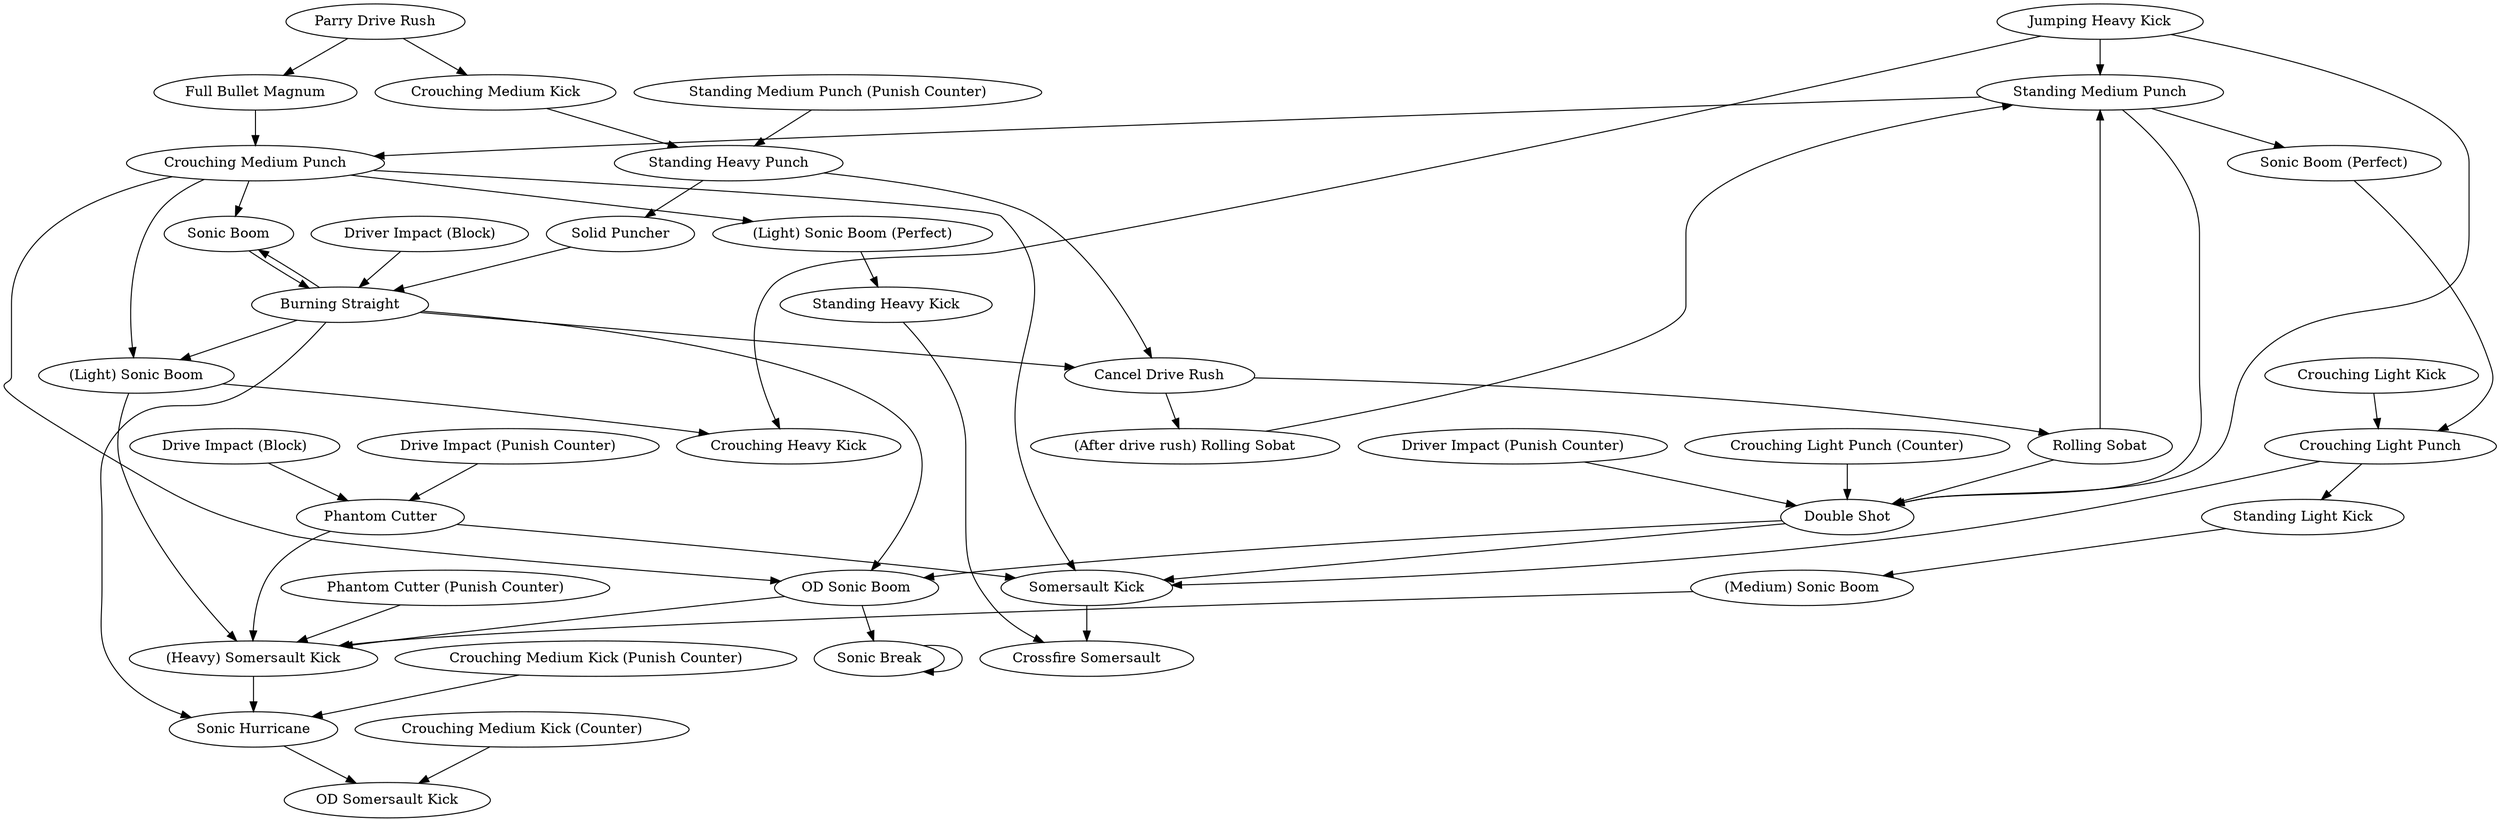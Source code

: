 digraph {
"Jumping Heavy Kick" -> "Crouching Heavy Kick"
"Crouching Light Kick" -> "Crouching Light Punch"
"Crouching Light Punch" -> "Somersault Kick"
"Burning Straight" -> "Sonic Boom"
"Driver Impact (Punish Counter)" -> "Double Shot"
"Double Shot" -> "Somersault Kick"
"Drive Impact (Block)" -> "Phantom Cutter"
"Phantom Cutter" -> "Somersault Kick"
"Jumping Heavy Kick" -> "Double Shot"
"Standing Medium Punch" -> "Crouching Medium Punch"
"Crouching Medium Punch" -> "OD Sonic Boom"
"Crouching Light Punch (Counter)" -> "Double Shot"
"Crouching Medium Kick (Counter)" -> "OD Somersault Kick"
"Crouching Medium Kick (Punish Counter)" -> "Sonic Hurricane"
"Phantom Cutter (Punish Counter)" -> "(Heavy) Somersault Kick"
"Burning Straight" -> "Cancel Drive Rush"
"Cancel Drive Rush" -> "Rolling Sobat"
"Rolling Sobat" -> "Double Shot"
"Standing Medium Punch" -> "Double Shot"
"Double Shot" -> "OD Sonic Boom"
"OD Sonic Boom" -> "(Heavy) Somersault Kick"
"Driver Impact (Block)" -> "Burning Straight"
"Burning Straight" -> "Sonic Hurricane"
"Sonic Hurricane" -> "OD Somersault Kick"
"Drive Impact (Punish Counter)" -> "Phantom Cutter"
"Phantom Cutter" -> "(Heavy) Somersault Kick"
"(Heavy) Somersault Kick" -> "Sonic Hurricane"
"Parry Drive Rush" -> "Crouching Medium Kick"
"Crouching Medium Kick" -> "Standing Heavy Punch"
"Standing Heavy Punch" -> "Solid Puncher"
"Solid Puncher" -> "Burning Straight"
"Burning Straight" -> "OD Sonic Boom"
"OD Sonic Boom" -> "Sonic Break"
"Sonic Break" -> "Sonic Break"
"Parry Drive Rush" -> "Full Bullet Magnum"
"Full Bullet Magnum" -> "Crouching Medium Punch"
"Crouching Medium Punch" -> "Somersault Kick"
"Somersault Kick" -> "Crossfire Somersault"
"Cancel Drive Rush" -> "(After drive rush) Rolling Sobat"
"(After drive rush) Rolling Sobat" -> "Standing Medium Punch"
"Crouching Medium Punch" -> "Sonic Boom"
"Sonic Boom" -> "Burning Straight"
"Burning Straight" -> "(Light) Sonic Boom"
"(Light) Sonic Boom" -> "Crouching Heavy Kick"
"Jumping Heavy Kick" -> "Standing Medium Punch"
"Standing Medium Punch" -> "Sonic Boom (Perfect)"
"Sonic Boom (Perfect)" -> "Crouching Light Punch"
"Crouching Light Punch" -> "Standing Light Kick"
"Standing Light Kick" -> "(Medium) Sonic Boom"
"(Medium) Sonic Boom" -> "(Heavy) Somersault Kick"
"Rolling Sobat" -> "Standing Medium Punch"
"Crouching Medium Punch" -> "(Light) Sonic Boom"
"(Light) Sonic Boom" -> "(Heavy) Somersault Kick"
"Standing Medium Punch (Punish Counter)" -> "Standing Heavy Punch"
"Standing Heavy Punch" -> "Cancel Drive Rush"
"Crouching Medium Punch" -> "(Light) Sonic Boom (Perfect)"
"(Light) Sonic Boom (Perfect)" -> "Standing Heavy Kick"
"Standing Heavy Kick" -> "Crossfire Somersault"
}